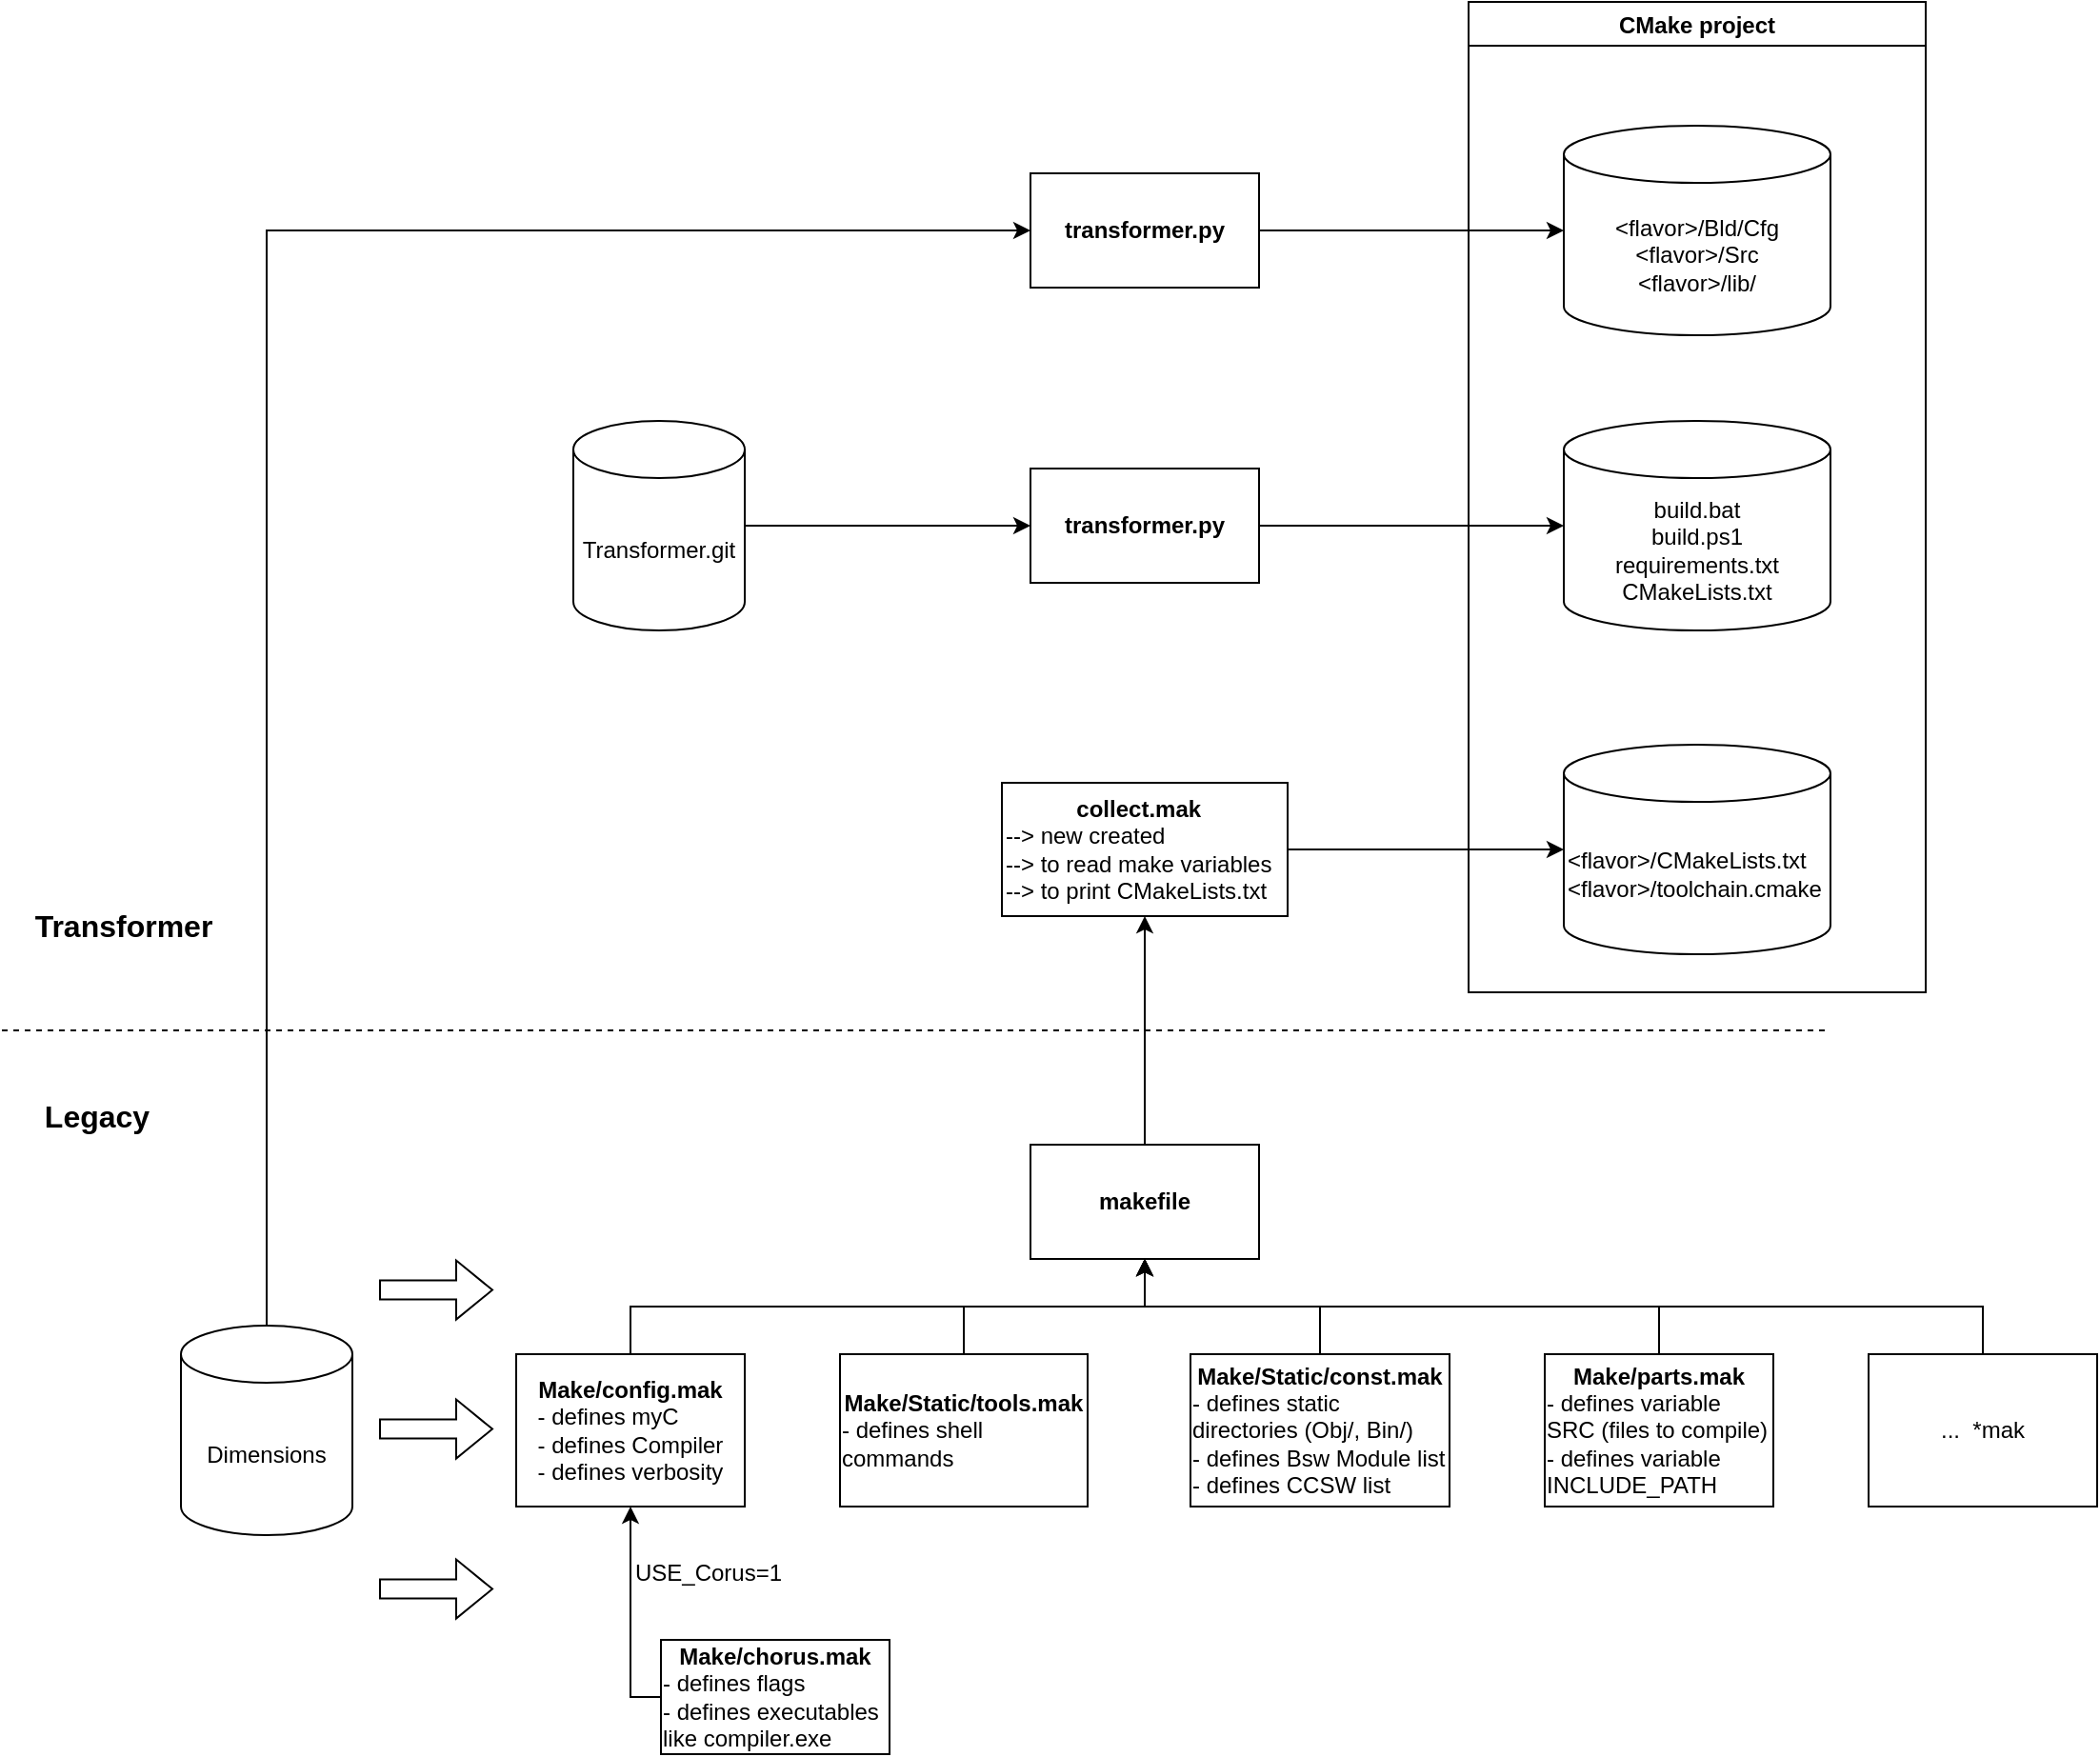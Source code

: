<mxfile>
    <diagram id="EIy-g8aQ2TAn4GChEMU9" name="Seite-1">
        <mxGraphModel dx="1273" dy="958" grid="1" gridSize="10" guides="1" tooltips="1" connect="1" arrows="1" fold="1" page="1" pageScale="1.5" pageWidth="827" pageHeight="1169" math="0" shadow="0">
            <root>
                <mxCell id="0"/>
                <mxCell id="1" parent="0"/>
                <mxCell id="ArP_YYCxBsAr_nBDqV21-1" value="&lt;b&gt;makefile&lt;/b&gt;" style="rounded=0;whiteSpace=wrap;html=1;" parent="1" vertex="1">
                    <mxGeometry x="570" y="750" width="120" height="60" as="geometry"/>
                </mxCell>
                <mxCell id="ArP_YYCxBsAr_nBDqV21-2" value="&lt;b&gt;Make/config.mak&lt;/b&gt;&lt;br&gt;&lt;div style=&quot;text-align: left&quot;&gt;&lt;span&gt;- defines myC&lt;/span&gt;&lt;/div&gt;&lt;span&gt;&lt;div style=&quot;text-align: left&quot;&gt;&lt;span&gt;- defines Compiler&lt;/span&gt;&lt;/div&gt;&lt;/span&gt;&lt;span&gt;&lt;div style=&quot;text-align: left&quot;&gt;&lt;span&gt;- defines verbosity&lt;/span&gt;&lt;/div&gt;&lt;/span&gt;" style="rounded=0;whiteSpace=wrap;html=1;" parent="1" vertex="1">
                    <mxGeometry x="300" y="860" width="120" height="80" as="geometry"/>
                </mxCell>
                <mxCell id="ArP_YYCxBsAr_nBDqV21-3" value="&lt;b&gt;Make/Static/tools.mak&lt;/b&gt;&lt;br&gt;&lt;div style=&quot;text-align: left&quot;&gt;&lt;span&gt;- defines shell commands&lt;/span&gt;&lt;/div&gt;" style="rounded=0;whiteSpace=wrap;html=1;" parent="1" vertex="1">
                    <mxGeometry x="470" y="860" width="130" height="80" as="geometry"/>
                </mxCell>
                <mxCell id="ArP_YYCxBsAr_nBDqV21-4" value="&lt;b&gt;Make/Static/const.mak&lt;/b&gt;&lt;br&gt;&lt;div style=&quot;text-align: left&quot;&gt;&lt;span&gt;- defines static directories (Obj/, Bin/)&lt;/span&gt;&lt;br&gt;&lt;span&gt;- defines Bsw Module list&lt;/span&gt;&lt;br&gt;&lt;span&gt;- defines CCSW list&lt;/span&gt;&lt;br&gt;&lt;/div&gt;" style="rounded=0;whiteSpace=wrap;html=1;" parent="1" vertex="1">
                    <mxGeometry x="654" y="860" width="136" height="80" as="geometry"/>
                </mxCell>
                <mxCell id="ArP_YYCxBsAr_nBDqV21-5" value="&lt;b&gt;Make/parts.mak&lt;/b&gt;&lt;br&gt;&lt;div style=&quot;text-align: left&quot;&gt;&lt;span&gt;- defines variable SRC (files to compile)&lt;/span&gt;&lt;/div&gt;&lt;div style=&quot;text-align: left&quot;&gt;&lt;span&gt;- defines variable INCLUDE_PATH&lt;/span&gt;&lt;/div&gt;" style="rounded=0;whiteSpace=wrap;html=1;" parent="1" vertex="1">
                    <mxGeometry x="840" y="860" width="120" height="80" as="geometry"/>
                </mxCell>
                <mxCell id="ArP_YYCxBsAr_nBDqV21-7" value="" style="edgeStyle=elbowEdgeStyle;elbow=vertical;endArrow=classic;html=1;rounded=0;exitX=0.5;exitY=0;exitDx=0;exitDy=0;entryX=0.5;entryY=1;entryDx=0;entryDy=0;" parent="1" source="ArP_YYCxBsAr_nBDqV21-2" target="ArP_YYCxBsAr_nBDqV21-1" edge="1">
                    <mxGeometry width="50" height="50" relative="1" as="geometry">
                        <mxPoint x="606" y="1080" as="sourcePoint"/>
                        <mxPoint x="656" y="1030" as="targetPoint"/>
                    </mxGeometry>
                </mxCell>
                <mxCell id="ArP_YYCxBsAr_nBDqV21-8" value="" style="edgeStyle=elbowEdgeStyle;elbow=vertical;endArrow=classic;html=1;rounded=0;exitX=0.5;exitY=0;exitDx=0;exitDy=0;entryX=0.5;entryY=1;entryDx=0;entryDy=0;" parent="1" source="ArP_YYCxBsAr_nBDqV21-3" target="ArP_YYCxBsAr_nBDqV21-1" edge="1">
                    <mxGeometry width="50" height="50" relative="1" as="geometry">
                        <mxPoint x="370" y="850" as="sourcePoint"/>
                        <mxPoint x="640" y="820" as="targetPoint"/>
                    </mxGeometry>
                </mxCell>
                <mxCell id="ArP_YYCxBsAr_nBDqV21-9" value="" style="edgeStyle=elbowEdgeStyle;elbow=vertical;endArrow=classic;html=1;rounded=0;exitX=0.5;exitY=0;exitDx=0;exitDy=0;" parent="1" source="ArP_YYCxBsAr_nBDqV21-4" target="ArP_YYCxBsAr_nBDqV21-1" edge="1">
                    <mxGeometry width="50" height="50" relative="1" as="geometry">
                        <mxPoint x="380" y="860" as="sourcePoint"/>
                        <mxPoint x="650" y="830" as="targetPoint"/>
                    </mxGeometry>
                </mxCell>
                <mxCell id="ArP_YYCxBsAr_nBDqV21-10" value="" style="edgeStyle=elbowEdgeStyle;elbow=vertical;endArrow=classic;html=1;rounded=0;" parent="1" source="ArP_YYCxBsAr_nBDqV21-5" target="ArP_YYCxBsAr_nBDqV21-1" edge="1">
                    <mxGeometry width="50" height="50" relative="1" as="geometry">
                        <mxPoint x="390" y="870" as="sourcePoint"/>
                        <mxPoint x="660" y="840" as="targetPoint"/>
                    </mxGeometry>
                </mxCell>
                <mxCell id="ArP_YYCxBsAr_nBDqV21-11" value="&lt;b&gt;Make/chorus.mak&lt;/b&gt;&lt;br&gt;&lt;div style=&quot;text-align: left&quot;&gt;&lt;span&gt;- defines flags&lt;/span&gt;&lt;/div&gt;&lt;div style=&quot;text-align: left&quot;&gt;&lt;span&gt;- defines executables like compiler.exe&lt;/span&gt;&lt;/div&gt;" style="rounded=0;whiteSpace=wrap;html=1;align=center;" parent="1" vertex="1">
                    <mxGeometry x="376" y="1010" width="120" height="60" as="geometry"/>
                </mxCell>
                <mxCell id="ArP_YYCxBsAr_nBDqV21-13" value="" style="edgeStyle=elbowEdgeStyle;elbow=vertical;endArrow=classic;html=1;rounded=0;exitX=0;exitY=0.5;exitDx=0;exitDy=0;" parent="1" source="ArP_YYCxBsAr_nBDqV21-11" target="ArP_YYCxBsAr_nBDqV21-2" edge="1">
                    <mxGeometry width="50" height="50" relative="1" as="geometry">
                        <mxPoint x="606" y="1060" as="sourcePoint"/>
                        <mxPoint x="656" y="1010" as="targetPoint"/>
                        <Array as="points">
                            <mxPoint x="360" y="1040"/>
                        </Array>
                    </mxGeometry>
                </mxCell>
                <mxCell id="ArP_YYCxBsAr_nBDqV21-14" value="USE_Corus=1" style="text;html=1;strokeColor=none;fillColor=none;align=center;verticalAlign=middle;whiteSpace=wrap;rounded=0;" parent="1" vertex="1">
                    <mxGeometry x="371" y="960" width="60" height="30" as="geometry"/>
                </mxCell>
                <mxCell id="ArP_YYCxBsAr_nBDqV21-18" value="&lt;div style=&quot;text-align: center&quot;&gt;&lt;b&gt;collect.mak&lt;/b&gt;&lt;/div&gt;--&amp;gt; new created&lt;br&gt;--&amp;gt; to read make variables&lt;br&gt;--&amp;gt; to print CMakeLists.txt" style="rounded=0;whiteSpace=wrap;html=1;align=left;" parent="1" vertex="1">
                    <mxGeometry x="555" y="560" width="150" height="70" as="geometry"/>
                </mxCell>
                <mxCell id="ArP_YYCxBsAr_nBDqV21-19" value="Transformer" style="text;html=1;strokeColor=none;fillColor=none;align=center;verticalAlign=middle;whiteSpace=wrap;rounded=0;fontStyle=1;fontSize=16;" parent="1" vertex="1">
                    <mxGeometry x="64" y="620" width="60" height="30" as="geometry"/>
                </mxCell>
                <mxCell id="ArP_YYCxBsAr_nBDqV21-20" value="" style="endArrow=none;dashed=1;html=1;rounded=0;" parent="1" edge="1">
                    <mxGeometry width="50" height="50" relative="1" as="geometry">
                        <mxPoint x="30" y="690" as="sourcePoint"/>
                        <mxPoint x="990" y="690" as="targetPoint"/>
                    </mxGeometry>
                </mxCell>
                <mxCell id="ArP_YYCxBsAr_nBDqV21-21" value="&lt;b style=&quot;font-size: 16px;&quot;&gt;Legacy&lt;/b&gt;" style="text;html=1;strokeColor=none;fillColor=none;align=center;verticalAlign=middle;whiteSpace=wrap;rounded=0;fontSize=16;" parent="1" vertex="1">
                    <mxGeometry x="50" y="720" width="60" height="30" as="geometry"/>
                </mxCell>
                <mxCell id="ArP_YYCxBsAr_nBDqV21-24" value="" style="endArrow=classic;html=1;rounded=0;entryX=0.5;entryY=1;entryDx=0;entryDy=0;" parent="1" source="ArP_YYCxBsAr_nBDqV21-1" target="ArP_YYCxBsAr_nBDqV21-18" edge="1">
                    <mxGeometry width="50" height="50" relative="1" as="geometry">
                        <mxPoint x="590" y="820" as="sourcePoint"/>
                        <mxPoint x="640" y="770" as="targetPoint"/>
                        <Array as="points">
                            <mxPoint x="630" y="710"/>
                            <mxPoint x="630" y="650"/>
                        </Array>
                    </mxGeometry>
                </mxCell>
                <mxCell id="ArP_YYCxBsAr_nBDqV21-41" style="edgeStyle=orthogonalEdgeStyle;rounded=0;orthogonalLoop=1;jettySize=auto;html=1;exitX=1;exitY=0.5;exitDx=0;exitDy=0;entryX=0;entryY=0.5;entryDx=0;entryDy=0;entryPerimeter=0;fontSize=16;" parent="1" source="ArP_YYCxBsAr_nBDqV21-27" target="ArP_YYCxBsAr_nBDqV21-26" edge="1">
                    <mxGeometry relative="1" as="geometry"/>
                </mxCell>
                <mxCell id="ArP_YYCxBsAr_nBDqV21-27" value="&lt;b&gt;transformer.py&lt;/b&gt;" style="rounded=0;whiteSpace=wrap;html=1;align=center;" parent="1" vertex="1">
                    <mxGeometry x="570" y="395" width="120" height="60" as="geometry"/>
                </mxCell>
                <mxCell id="ArP_YYCxBsAr_nBDqV21-43" style="edgeStyle=orthogonalEdgeStyle;rounded=0;orthogonalLoop=1;jettySize=auto;html=1;exitX=1;exitY=0.5;exitDx=0;exitDy=0;exitPerimeter=0;entryX=0;entryY=0.5;entryDx=0;entryDy=0;fontSize=16;" parent="1" source="ArP_YYCxBsAr_nBDqV21-32" target="ArP_YYCxBsAr_nBDqV21-27" edge="1">
                    <mxGeometry relative="1" as="geometry"/>
                </mxCell>
                <mxCell id="ArP_YYCxBsAr_nBDqV21-32" value="Transformer.git" style="shape=cylinder3;whiteSpace=wrap;html=1;boundedLbl=1;backgroundOutline=1;size=15;align=center;" parent="1" vertex="1">
                    <mxGeometry x="330" y="370" width="90" height="110" as="geometry"/>
                </mxCell>
                <mxCell id="ArP_YYCxBsAr_nBDqV21-34" value="CMake project" style="swimlane;align=center;" parent="1" vertex="1">
                    <mxGeometry x="800" y="150" width="240" height="520" as="geometry"/>
                </mxCell>
                <mxCell id="ArP_YYCxBsAr_nBDqV21-26" value="build.bat&lt;br&gt;build.ps1&lt;br&gt;requirements.txt&lt;br&gt;CMakeLists.txt" style="shape=cylinder3;whiteSpace=wrap;html=1;boundedLbl=1;backgroundOutline=1;size=15;align=center;" parent="ArP_YYCxBsAr_nBDqV21-34" vertex="1">
                    <mxGeometry x="50" y="220" width="140" height="110" as="geometry"/>
                </mxCell>
                <mxCell id="ArP_YYCxBsAr_nBDqV21-23" value="&lt;span style=&quot;text-align: center&quot;&gt;&amp;lt;flavor&amp;gt;/CMakeLists.txt&lt;/span&gt;&lt;br style=&quot;text-align: center&quot;&gt;&lt;span style=&quot;text-align: center&quot;&gt;&amp;lt;flavor&amp;gt;/toolchain.cmake&lt;/span&gt;" style="shape=cylinder3;whiteSpace=wrap;html=1;boundedLbl=1;backgroundOutline=1;size=15;align=left;" parent="ArP_YYCxBsAr_nBDqV21-34" vertex="1">
                    <mxGeometry x="50" y="390" width="140" height="110" as="geometry"/>
                </mxCell>
                <mxCell id="ArP_YYCxBsAr_nBDqV21-36" value="&lt;div&gt;&amp;lt;flavor&amp;gt;/Bld/Cfg&lt;/div&gt;&amp;lt;flavor&amp;gt;/Src&lt;br&gt;&amp;lt;flavor&amp;gt;/lib/" style="shape=cylinder3;whiteSpace=wrap;html=1;boundedLbl=1;backgroundOutline=1;size=15;align=center;" parent="ArP_YYCxBsAr_nBDqV21-34" vertex="1">
                    <mxGeometry x="50" y="65" width="140" height="110" as="geometry"/>
                </mxCell>
                <mxCell id="ArP_YYCxBsAr_nBDqV21-42" style="edgeStyle=orthogonalEdgeStyle;rounded=0;orthogonalLoop=1;jettySize=auto;html=1;exitX=1;exitY=0.5;exitDx=0;exitDy=0;fontSize=16;" parent="1" source="ArP_YYCxBsAr_nBDqV21-38" target="ArP_YYCxBsAr_nBDqV21-36" edge="1">
                    <mxGeometry relative="1" as="geometry"/>
                </mxCell>
                <mxCell id="ArP_YYCxBsAr_nBDqV21-38" value="&lt;b&gt;transformer.py&lt;/b&gt;" style="rounded=0;whiteSpace=wrap;html=1;align=center;" parent="1" vertex="1">
                    <mxGeometry x="570" y="240" width="120" height="60" as="geometry"/>
                </mxCell>
                <mxCell id="ArP_YYCxBsAr_nBDqV21-49" style="edgeStyle=orthogonalEdgeStyle;rounded=0;orthogonalLoop=1;jettySize=auto;html=1;exitX=0.5;exitY=0;exitDx=0;exitDy=0;exitPerimeter=0;entryX=0;entryY=0.5;entryDx=0;entryDy=0;fontSize=16;" parent="1" source="ArP_YYCxBsAr_nBDqV21-39" target="ArP_YYCxBsAr_nBDqV21-38" edge="1">
                    <mxGeometry relative="1" as="geometry"/>
                </mxCell>
                <mxCell id="ArP_YYCxBsAr_nBDqV21-39" value="Dimensions" style="shape=cylinder3;whiteSpace=wrap;html=1;boundedLbl=1;backgroundOutline=1;size=15;align=center;" parent="1" vertex="1">
                    <mxGeometry x="124" y="845" width="90" height="110" as="geometry"/>
                </mxCell>
                <mxCell id="ArP_YYCxBsAr_nBDqV21-40" value="" style="endArrow=classic;html=1;rounded=0;fontSize=16;" parent="1" source="ArP_YYCxBsAr_nBDqV21-18" target="ArP_YYCxBsAr_nBDqV21-23" edge="1">
                    <mxGeometry width="50" height="50" relative="1" as="geometry">
                        <mxPoint x="610" y="600" as="sourcePoint"/>
                        <mxPoint x="660" y="550" as="targetPoint"/>
                    </mxGeometry>
                </mxCell>
                <mxCell id="ArP_YYCxBsAr_nBDqV21-45" value="" style="shape=flexArrow;endArrow=classic;html=1;rounded=0;fontSize=16;" parent="1" edge="1">
                    <mxGeometry width="50" height="50" relative="1" as="geometry">
                        <mxPoint x="228" y="899.29" as="sourcePoint"/>
                        <mxPoint x="288" y="899.29" as="targetPoint"/>
                    </mxGeometry>
                </mxCell>
                <mxCell id="ArP_YYCxBsAr_nBDqV21-46" value="" style="shape=flexArrow;endArrow=classic;html=1;rounded=0;fontSize=16;" parent="1" edge="1">
                    <mxGeometry width="50" height="50" relative="1" as="geometry">
                        <mxPoint x="228.0" y="826.29" as="sourcePoint"/>
                        <mxPoint x="288.0" y="826.29" as="targetPoint"/>
                    </mxGeometry>
                </mxCell>
                <mxCell id="ArP_YYCxBsAr_nBDqV21-47" value="" style="shape=flexArrow;endArrow=classic;html=1;rounded=0;fontSize=16;" parent="1" edge="1">
                    <mxGeometry width="50" height="50" relative="1" as="geometry">
                        <mxPoint x="228.0" y="983.29" as="sourcePoint"/>
                        <mxPoint x="288.0" y="983.29" as="targetPoint"/>
                    </mxGeometry>
                </mxCell>
                <mxCell id="2" value="...&amp;nbsp; *mak" style="rounded=0;whiteSpace=wrap;html=1;" parent="1" vertex="1">
                    <mxGeometry x="1010" y="860" width="120" height="80" as="geometry"/>
                </mxCell>
                <mxCell id="4" value="" style="edgeStyle=elbowEdgeStyle;elbow=vertical;endArrow=classic;html=1;rounded=0;exitX=0.5;exitY=0;exitDx=0;exitDy=0;" parent="1" source="2" edge="1">
                    <mxGeometry width="50" height="50" relative="1" as="geometry">
                        <mxPoint x="900" y="860" as="sourcePoint"/>
                        <mxPoint x="630" y="810" as="targetPoint"/>
                    </mxGeometry>
                </mxCell>
            </root>
        </mxGraphModel>
    </diagram>
</mxfile>